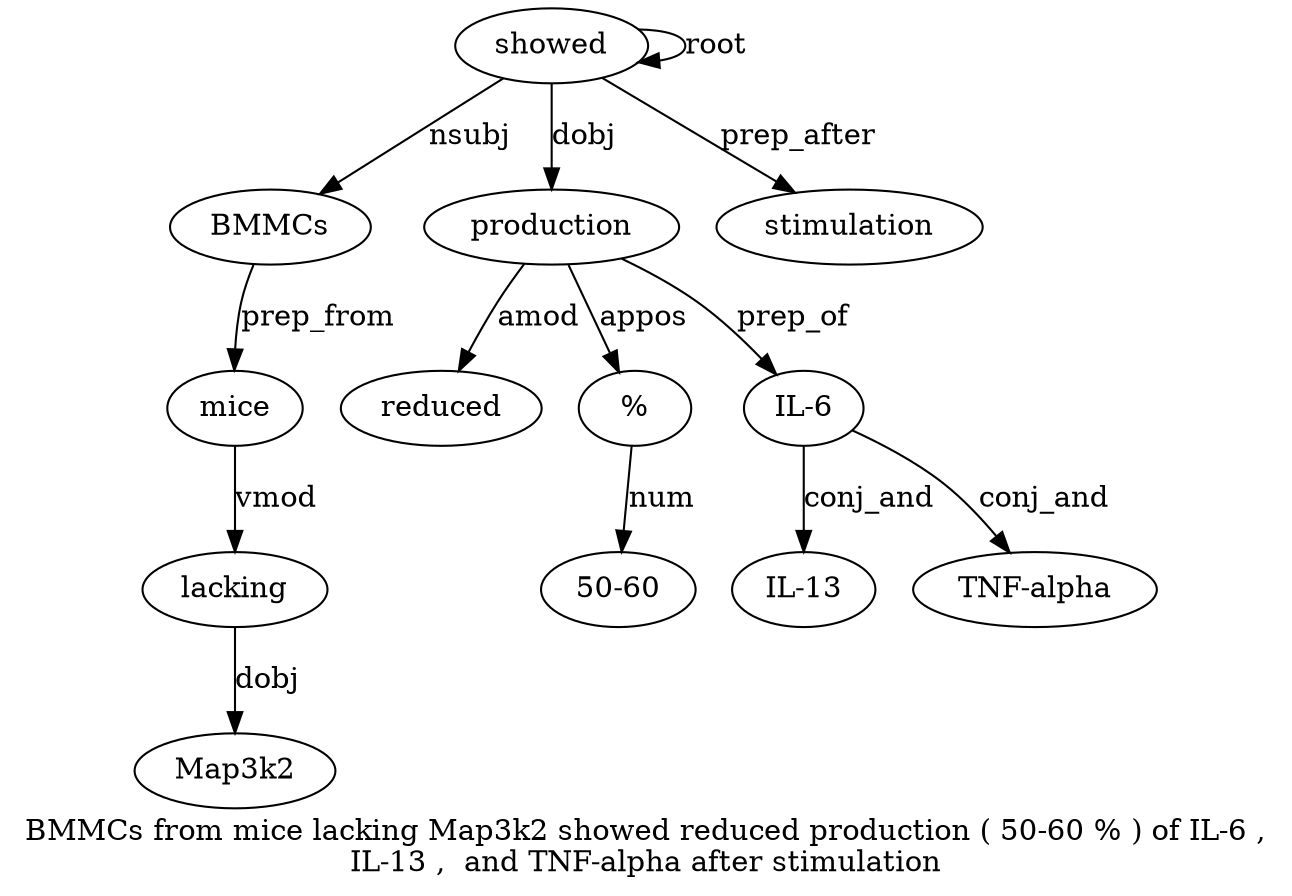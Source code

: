 digraph "BMMCs from mice lacking Map3k2 showed reduced production ( 50-60 % ) of IL-6 ,  IL-13 ,  and TNF-alpha after stimulation" {
label="BMMCs from mice lacking Map3k2 showed reduced production ( 50-60 % ) of IL-6 ,
IL-13 ,  and TNF-alpha after stimulation";
showed6 [style=filled, fillcolor=white, label=showed];
BMMCs1 [style=filled, fillcolor=white, label=BMMCs];
showed6 -> BMMCs1  [label=nsubj];
mice3 [style=filled, fillcolor=white, label=mice];
BMMCs1 -> mice3  [label=prep_from];
lacking4 [style=filled, fillcolor=white, label=lacking];
mice3 -> lacking4  [label=vmod];
Map3k25 [style=filled, fillcolor=white, label=Map3k2];
lacking4 -> Map3k25  [label=dobj];
showed6 -> showed6  [label=root];
production8 [style=filled, fillcolor=white, label=production];
reduced7 [style=filled, fillcolor=white, label=reduced];
production8 -> reduced7  [label=amod];
showed6 -> production8  [label=dobj];
"%11" [style=filled, fillcolor=white, label="%"];
"50-601" [style=filled, fillcolor=white, label="50-60"];
"%11" -> "50-601"  [label=num];
production8 -> "%11"  [label=appos];
"IL-614" [style=filled, fillcolor=white, label="IL-6"];
production8 -> "IL-614"  [label=prep_of];
"IL-136" [style=filled, fillcolor=white, label="IL-13"];
"IL-614" -> "IL-136"  [label=conj_and];
"TNF-alpha19" [style=filled, fillcolor=white, label="TNF-alpha"];
"IL-614" -> "TNF-alpha19"  [label=conj_and];
stimulation21 [style=filled, fillcolor=white, label=stimulation];
showed6 -> stimulation21  [label=prep_after];
}
